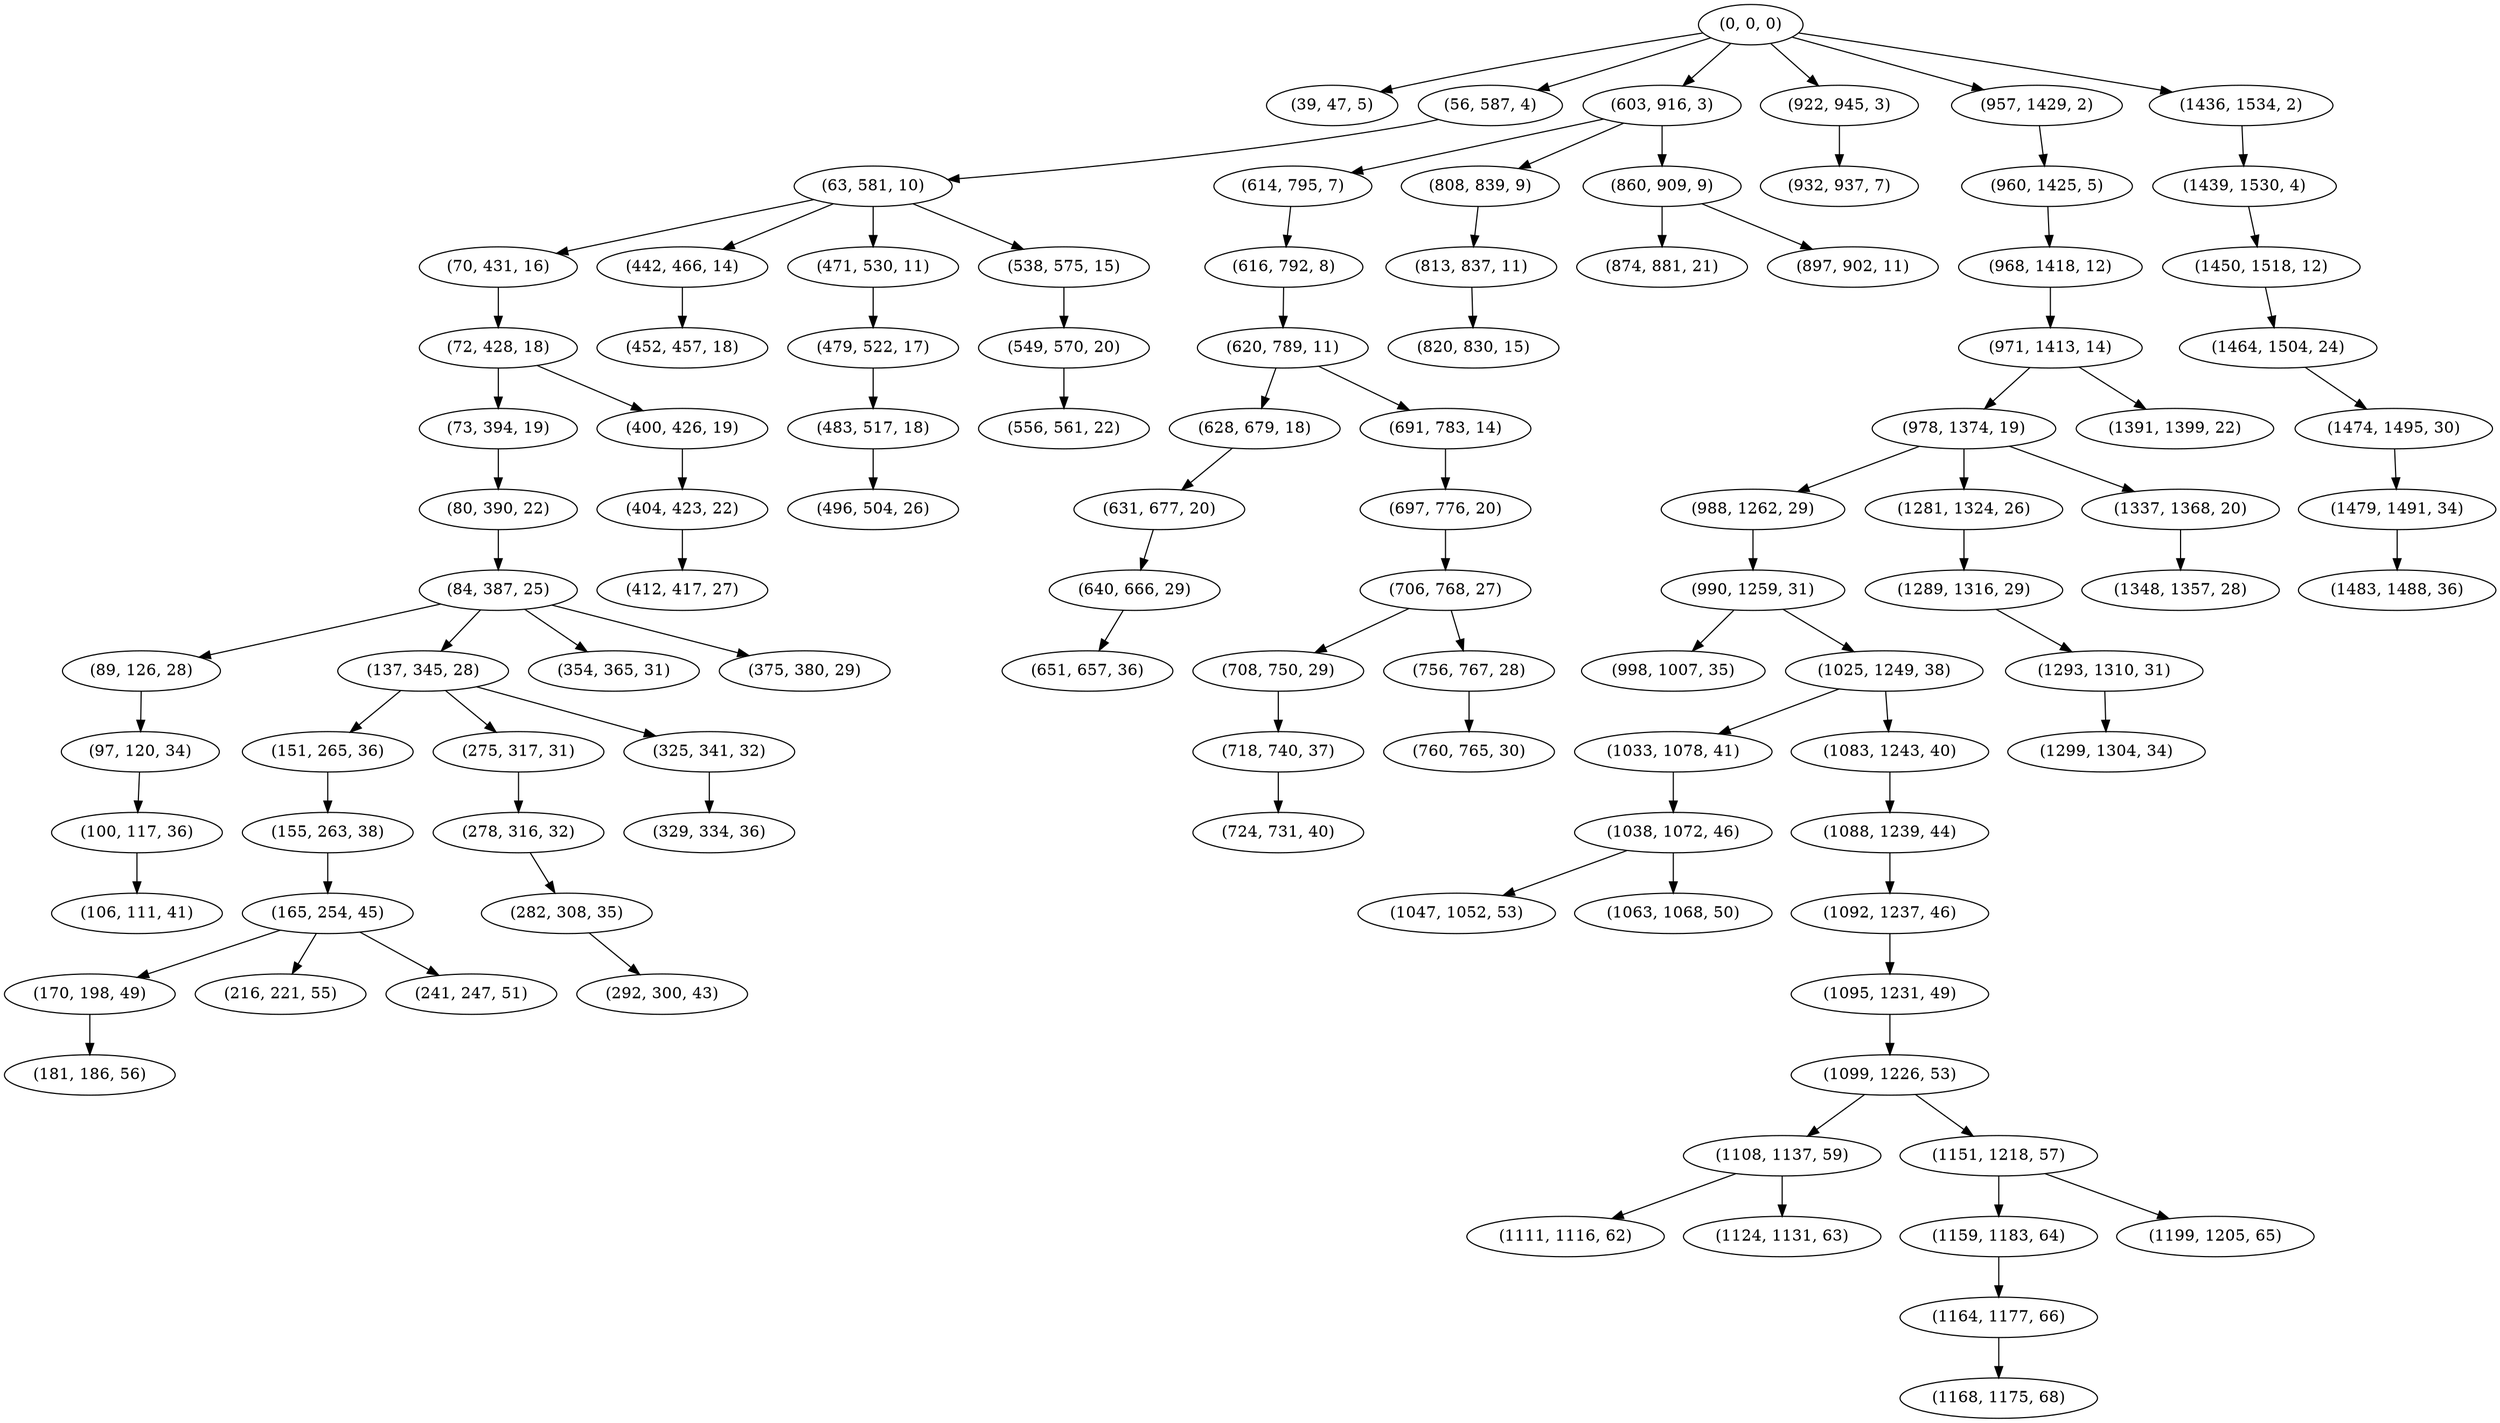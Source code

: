 digraph tree {
    "(0, 0, 0)";
    "(39, 47, 5)";
    "(56, 587, 4)";
    "(63, 581, 10)";
    "(70, 431, 16)";
    "(72, 428, 18)";
    "(73, 394, 19)";
    "(80, 390, 22)";
    "(84, 387, 25)";
    "(89, 126, 28)";
    "(97, 120, 34)";
    "(100, 117, 36)";
    "(106, 111, 41)";
    "(137, 345, 28)";
    "(151, 265, 36)";
    "(155, 263, 38)";
    "(165, 254, 45)";
    "(170, 198, 49)";
    "(181, 186, 56)";
    "(216, 221, 55)";
    "(241, 247, 51)";
    "(275, 317, 31)";
    "(278, 316, 32)";
    "(282, 308, 35)";
    "(292, 300, 43)";
    "(325, 341, 32)";
    "(329, 334, 36)";
    "(354, 365, 31)";
    "(375, 380, 29)";
    "(400, 426, 19)";
    "(404, 423, 22)";
    "(412, 417, 27)";
    "(442, 466, 14)";
    "(452, 457, 18)";
    "(471, 530, 11)";
    "(479, 522, 17)";
    "(483, 517, 18)";
    "(496, 504, 26)";
    "(538, 575, 15)";
    "(549, 570, 20)";
    "(556, 561, 22)";
    "(603, 916, 3)";
    "(614, 795, 7)";
    "(616, 792, 8)";
    "(620, 789, 11)";
    "(628, 679, 18)";
    "(631, 677, 20)";
    "(640, 666, 29)";
    "(651, 657, 36)";
    "(691, 783, 14)";
    "(697, 776, 20)";
    "(706, 768, 27)";
    "(708, 750, 29)";
    "(718, 740, 37)";
    "(724, 731, 40)";
    "(756, 767, 28)";
    "(760, 765, 30)";
    "(808, 839, 9)";
    "(813, 837, 11)";
    "(820, 830, 15)";
    "(860, 909, 9)";
    "(874, 881, 21)";
    "(897, 902, 11)";
    "(922, 945, 3)";
    "(932, 937, 7)";
    "(957, 1429, 2)";
    "(960, 1425, 5)";
    "(968, 1418, 12)";
    "(971, 1413, 14)";
    "(978, 1374, 19)";
    "(988, 1262, 29)";
    "(990, 1259, 31)";
    "(998, 1007, 35)";
    "(1025, 1249, 38)";
    "(1033, 1078, 41)";
    "(1038, 1072, 46)";
    "(1047, 1052, 53)";
    "(1063, 1068, 50)";
    "(1083, 1243, 40)";
    "(1088, 1239, 44)";
    "(1092, 1237, 46)";
    "(1095, 1231, 49)";
    "(1099, 1226, 53)";
    "(1108, 1137, 59)";
    "(1111, 1116, 62)";
    "(1124, 1131, 63)";
    "(1151, 1218, 57)";
    "(1159, 1183, 64)";
    "(1164, 1177, 66)";
    "(1168, 1175, 68)";
    "(1199, 1205, 65)";
    "(1281, 1324, 26)";
    "(1289, 1316, 29)";
    "(1293, 1310, 31)";
    "(1299, 1304, 34)";
    "(1337, 1368, 20)";
    "(1348, 1357, 28)";
    "(1391, 1399, 22)";
    "(1436, 1534, 2)";
    "(1439, 1530, 4)";
    "(1450, 1518, 12)";
    "(1464, 1504, 24)";
    "(1474, 1495, 30)";
    "(1479, 1491, 34)";
    "(1483, 1488, 36)";
    "(0, 0, 0)" -> "(39, 47, 5)";
    "(0, 0, 0)" -> "(56, 587, 4)";
    "(0, 0, 0)" -> "(603, 916, 3)";
    "(0, 0, 0)" -> "(922, 945, 3)";
    "(0, 0, 0)" -> "(957, 1429, 2)";
    "(0, 0, 0)" -> "(1436, 1534, 2)";
    "(56, 587, 4)" -> "(63, 581, 10)";
    "(63, 581, 10)" -> "(70, 431, 16)";
    "(63, 581, 10)" -> "(442, 466, 14)";
    "(63, 581, 10)" -> "(471, 530, 11)";
    "(63, 581, 10)" -> "(538, 575, 15)";
    "(70, 431, 16)" -> "(72, 428, 18)";
    "(72, 428, 18)" -> "(73, 394, 19)";
    "(72, 428, 18)" -> "(400, 426, 19)";
    "(73, 394, 19)" -> "(80, 390, 22)";
    "(80, 390, 22)" -> "(84, 387, 25)";
    "(84, 387, 25)" -> "(89, 126, 28)";
    "(84, 387, 25)" -> "(137, 345, 28)";
    "(84, 387, 25)" -> "(354, 365, 31)";
    "(84, 387, 25)" -> "(375, 380, 29)";
    "(89, 126, 28)" -> "(97, 120, 34)";
    "(97, 120, 34)" -> "(100, 117, 36)";
    "(100, 117, 36)" -> "(106, 111, 41)";
    "(137, 345, 28)" -> "(151, 265, 36)";
    "(137, 345, 28)" -> "(275, 317, 31)";
    "(137, 345, 28)" -> "(325, 341, 32)";
    "(151, 265, 36)" -> "(155, 263, 38)";
    "(155, 263, 38)" -> "(165, 254, 45)";
    "(165, 254, 45)" -> "(170, 198, 49)";
    "(165, 254, 45)" -> "(216, 221, 55)";
    "(165, 254, 45)" -> "(241, 247, 51)";
    "(170, 198, 49)" -> "(181, 186, 56)";
    "(275, 317, 31)" -> "(278, 316, 32)";
    "(278, 316, 32)" -> "(282, 308, 35)";
    "(282, 308, 35)" -> "(292, 300, 43)";
    "(325, 341, 32)" -> "(329, 334, 36)";
    "(400, 426, 19)" -> "(404, 423, 22)";
    "(404, 423, 22)" -> "(412, 417, 27)";
    "(442, 466, 14)" -> "(452, 457, 18)";
    "(471, 530, 11)" -> "(479, 522, 17)";
    "(479, 522, 17)" -> "(483, 517, 18)";
    "(483, 517, 18)" -> "(496, 504, 26)";
    "(538, 575, 15)" -> "(549, 570, 20)";
    "(549, 570, 20)" -> "(556, 561, 22)";
    "(603, 916, 3)" -> "(614, 795, 7)";
    "(603, 916, 3)" -> "(808, 839, 9)";
    "(603, 916, 3)" -> "(860, 909, 9)";
    "(614, 795, 7)" -> "(616, 792, 8)";
    "(616, 792, 8)" -> "(620, 789, 11)";
    "(620, 789, 11)" -> "(628, 679, 18)";
    "(620, 789, 11)" -> "(691, 783, 14)";
    "(628, 679, 18)" -> "(631, 677, 20)";
    "(631, 677, 20)" -> "(640, 666, 29)";
    "(640, 666, 29)" -> "(651, 657, 36)";
    "(691, 783, 14)" -> "(697, 776, 20)";
    "(697, 776, 20)" -> "(706, 768, 27)";
    "(706, 768, 27)" -> "(708, 750, 29)";
    "(706, 768, 27)" -> "(756, 767, 28)";
    "(708, 750, 29)" -> "(718, 740, 37)";
    "(718, 740, 37)" -> "(724, 731, 40)";
    "(756, 767, 28)" -> "(760, 765, 30)";
    "(808, 839, 9)" -> "(813, 837, 11)";
    "(813, 837, 11)" -> "(820, 830, 15)";
    "(860, 909, 9)" -> "(874, 881, 21)";
    "(860, 909, 9)" -> "(897, 902, 11)";
    "(922, 945, 3)" -> "(932, 937, 7)";
    "(957, 1429, 2)" -> "(960, 1425, 5)";
    "(960, 1425, 5)" -> "(968, 1418, 12)";
    "(968, 1418, 12)" -> "(971, 1413, 14)";
    "(971, 1413, 14)" -> "(978, 1374, 19)";
    "(971, 1413, 14)" -> "(1391, 1399, 22)";
    "(978, 1374, 19)" -> "(988, 1262, 29)";
    "(978, 1374, 19)" -> "(1281, 1324, 26)";
    "(978, 1374, 19)" -> "(1337, 1368, 20)";
    "(988, 1262, 29)" -> "(990, 1259, 31)";
    "(990, 1259, 31)" -> "(998, 1007, 35)";
    "(990, 1259, 31)" -> "(1025, 1249, 38)";
    "(1025, 1249, 38)" -> "(1033, 1078, 41)";
    "(1025, 1249, 38)" -> "(1083, 1243, 40)";
    "(1033, 1078, 41)" -> "(1038, 1072, 46)";
    "(1038, 1072, 46)" -> "(1047, 1052, 53)";
    "(1038, 1072, 46)" -> "(1063, 1068, 50)";
    "(1083, 1243, 40)" -> "(1088, 1239, 44)";
    "(1088, 1239, 44)" -> "(1092, 1237, 46)";
    "(1092, 1237, 46)" -> "(1095, 1231, 49)";
    "(1095, 1231, 49)" -> "(1099, 1226, 53)";
    "(1099, 1226, 53)" -> "(1108, 1137, 59)";
    "(1099, 1226, 53)" -> "(1151, 1218, 57)";
    "(1108, 1137, 59)" -> "(1111, 1116, 62)";
    "(1108, 1137, 59)" -> "(1124, 1131, 63)";
    "(1151, 1218, 57)" -> "(1159, 1183, 64)";
    "(1151, 1218, 57)" -> "(1199, 1205, 65)";
    "(1159, 1183, 64)" -> "(1164, 1177, 66)";
    "(1164, 1177, 66)" -> "(1168, 1175, 68)";
    "(1281, 1324, 26)" -> "(1289, 1316, 29)";
    "(1289, 1316, 29)" -> "(1293, 1310, 31)";
    "(1293, 1310, 31)" -> "(1299, 1304, 34)";
    "(1337, 1368, 20)" -> "(1348, 1357, 28)";
    "(1436, 1534, 2)" -> "(1439, 1530, 4)";
    "(1439, 1530, 4)" -> "(1450, 1518, 12)";
    "(1450, 1518, 12)" -> "(1464, 1504, 24)";
    "(1464, 1504, 24)" -> "(1474, 1495, 30)";
    "(1474, 1495, 30)" -> "(1479, 1491, 34)";
    "(1479, 1491, 34)" -> "(1483, 1488, 36)";
}
